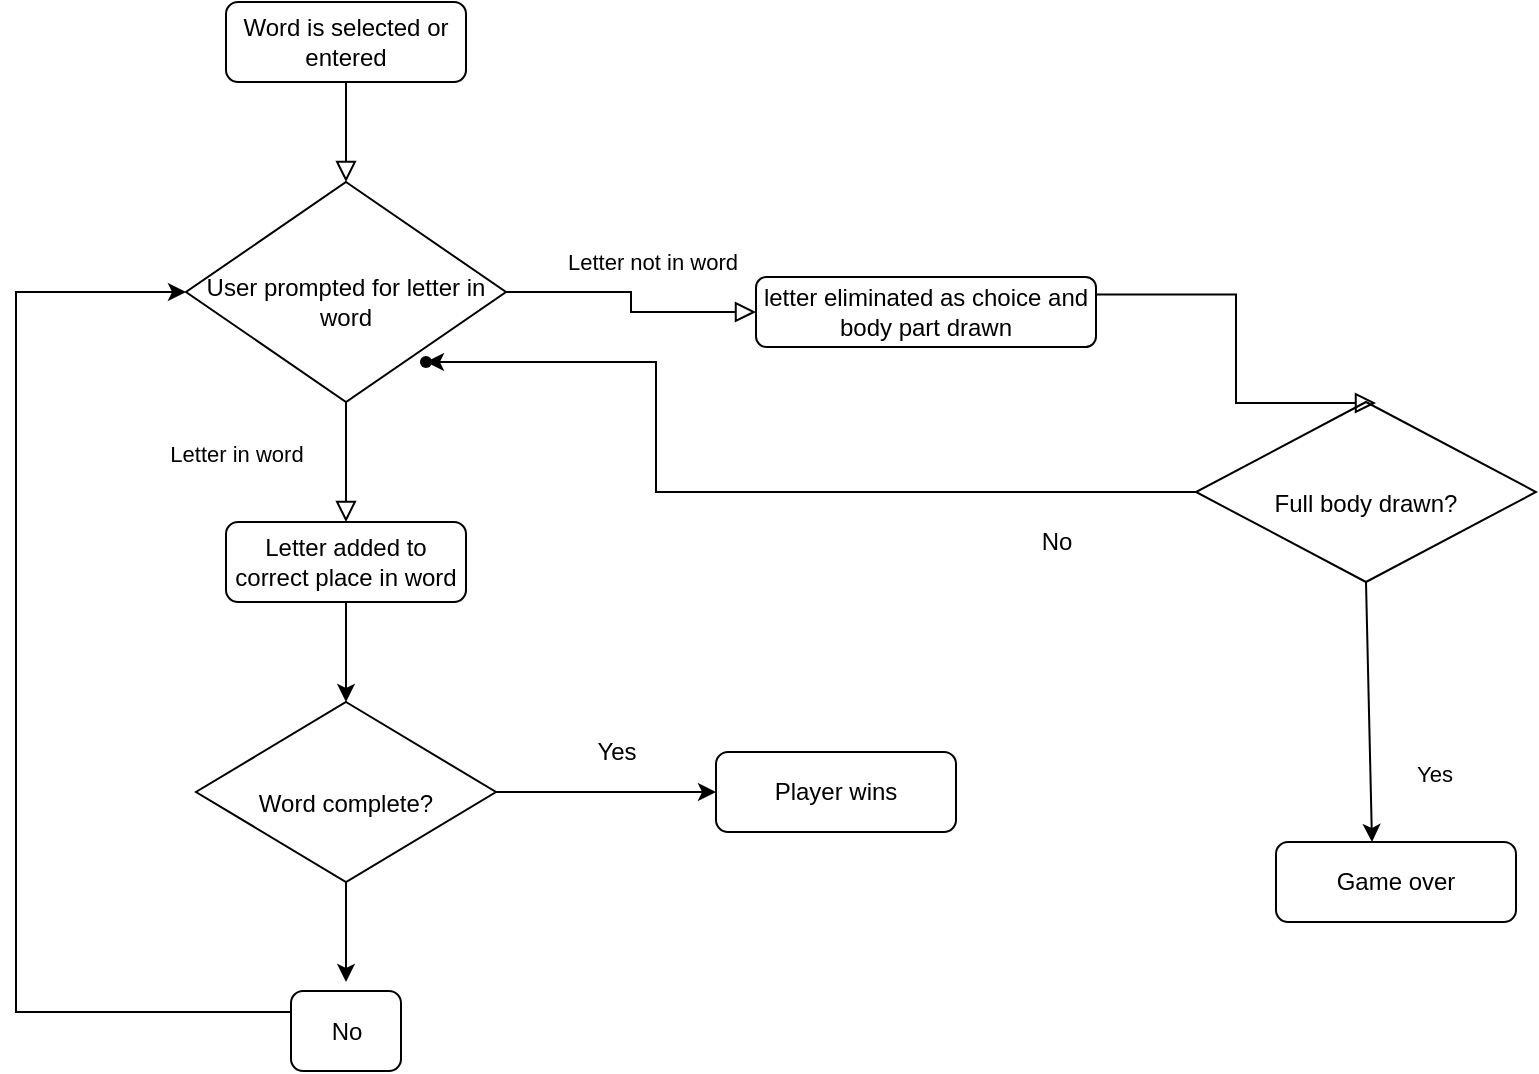 <mxfile version="20.6.2" type="github"><diagram id="C5RBs43oDa-KdzZeNtuy" name="Page-1"><mxGraphModel dx="946" dy="560" grid="1" gridSize="10" guides="1" tooltips="1" connect="1" arrows="1" fold="1" page="1" pageScale="1" pageWidth="827" pageHeight="1169" math="0" shadow="0"><root><mxCell id="WIyWlLk6GJQsqaUBKTNV-0"/><mxCell id="WIyWlLk6GJQsqaUBKTNV-1" parent="WIyWlLk6GJQsqaUBKTNV-0"/><mxCell id="WIyWlLk6GJQsqaUBKTNV-2" value="" style="rounded=0;html=1;jettySize=auto;orthogonalLoop=1;fontSize=11;endArrow=block;endFill=0;endSize=8;strokeWidth=1;shadow=0;labelBackgroundColor=none;edgeStyle=orthogonalEdgeStyle;" parent="WIyWlLk6GJQsqaUBKTNV-1" source="WIyWlLk6GJQsqaUBKTNV-3" target="WIyWlLk6GJQsqaUBKTNV-6" edge="1"><mxGeometry relative="1" as="geometry"/></mxCell><mxCell id="WIyWlLk6GJQsqaUBKTNV-3" value="Word is selected or entered" style="rounded=1;whiteSpace=wrap;html=1;fontSize=12;glass=0;strokeWidth=1;shadow=0;" parent="WIyWlLk6GJQsqaUBKTNV-1" vertex="1"><mxGeometry x="125" y="50" width="120" height="40" as="geometry"/></mxCell><mxCell id="WIyWlLk6GJQsqaUBKTNV-4" value="Letter in word" style="rounded=0;html=1;jettySize=auto;orthogonalLoop=1;fontSize=11;endArrow=block;endFill=0;endSize=8;strokeWidth=1;shadow=0;labelBackgroundColor=none;edgeStyle=orthogonalEdgeStyle;entryX=0.5;entryY=0;entryDx=0;entryDy=0;" parent="WIyWlLk6GJQsqaUBKTNV-1" source="WIyWlLk6GJQsqaUBKTNV-6" target="WIyWlLk6GJQsqaUBKTNV-11" edge="1"><mxGeometry x="-0.143" y="-55" relative="1" as="geometry"><mxPoint as="offset"/><mxPoint x="185" y="290" as="targetPoint"/></mxGeometry></mxCell><mxCell id="WIyWlLk6GJQsqaUBKTNV-5" value="Letter not in word" style="edgeStyle=orthogonalEdgeStyle;rounded=0;html=1;jettySize=auto;orthogonalLoop=1;fontSize=11;endArrow=block;endFill=0;endSize=8;strokeWidth=1;shadow=0;labelBackgroundColor=none;" parent="WIyWlLk6GJQsqaUBKTNV-1" source="WIyWlLk6GJQsqaUBKTNV-6" target="WIyWlLk6GJQsqaUBKTNV-7" edge="1"><mxGeometry x="-0.077" y="18" relative="1" as="geometry"><mxPoint x="-8" y="-15" as="offset"/></mxGeometry></mxCell><mxCell id="WIyWlLk6GJQsqaUBKTNV-6" value="&lt;br&gt;User prompted for letter in word" style="rhombus;whiteSpace=wrap;html=1;shadow=0;fontFamily=Helvetica;fontSize=12;align=center;strokeWidth=1;spacing=6;spacingTop=-4;" parent="WIyWlLk6GJQsqaUBKTNV-1" vertex="1"><mxGeometry x="105" y="140" width="160" height="110" as="geometry"/></mxCell><mxCell id="WIyWlLk6GJQsqaUBKTNV-7" value="letter eliminated as choice and body part drawn" style="rounded=1;whiteSpace=wrap;html=1;fontSize=12;glass=0;strokeWidth=1;shadow=0;" parent="WIyWlLk6GJQsqaUBKTNV-1" vertex="1"><mxGeometry x="390" y="187.5" width="170" height="35" as="geometry"/></mxCell><mxCell id="WIyWlLk6GJQsqaUBKTNV-11" value="Letter added to correct place in word" style="rounded=1;whiteSpace=wrap;html=1;fontSize=12;glass=0;strokeWidth=1;shadow=0;" parent="WIyWlLk6GJQsqaUBKTNV-1" vertex="1"><mxGeometry x="125" y="310" width="120" height="40" as="geometry"/></mxCell><mxCell id="Uj63TwdXBkhpO2_IV0aT-9" value="" style="edgeStyle=orthogonalEdgeStyle;rounded=0;orthogonalLoop=1;jettySize=auto;html=1;" edge="1" parent="WIyWlLk6GJQsqaUBKTNV-1" source="Uj63TwdXBkhpO2_IV0aT-3" target="Uj63TwdXBkhpO2_IV0aT-8"><mxGeometry relative="1" as="geometry"><Array as="points"><mxPoint x="340" y="295"/><mxPoint x="340" y="230"/></Array></mxGeometry></mxCell><mxCell id="Uj63TwdXBkhpO2_IV0aT-3" value="&lt;br&gt;Full body drawn?" style="rhombus;whiteSpace=wrap;html=1;shadow=0;fontFamily=Helvetica;fontSize=12;align=center;strokeWidth=1;spacing=6;spacingTop=-4;" vertex="1" parent="WIyWlLk6GJQsqaUBKTNV-1"><mxGeometry x="610" y="250" width="170" height="90" as="geometry"/></mxCell><mxCell id="Uj63TwdXBkhpO2_IV0aT-4" value="Yes" style="edgeStyle=orthogonalEdgeStyle;rounded=0;html=1;jettySize=auto;orthogonalLoop=1;fontSize=11;endArrow=block;endFill=0;endSize=8;strokeWidth=1;shadow=0;labelBackgroundColor=none;exitX=1;exitY=0.25;exitDx=0;exitDy=0;" edge="1" parent="WIyWlLk6GJQsqaUBKTNV-1" source="WIyWlLk6GJQsqaUBKTNV-7"><mxGeometry x="1" y="-186" relative="1" as="geometry"><mxPoint x="29" y="-1" as="offset"/><mxPoint x="650" y="250" as="sourcePoint"/><mxPoint x="700" y="250.5" as="targetPoint"/><Array as="points"><mxPoint x="630" y="196"/><mxPoint x="630" y="251"/></Array></mxGeometry></mxCell><mxCell id="Uj63TwdXBkhpO2_IV0aT-5" value="Game over" style="rounded=1;whiteSpace=wrap;html=1;fontSize=12;glass=0;strokeWidth=1;shadow=0;" vertex="1" parent="WIyWlLk6GJQsqaUBKTNV-1"><mxGeometry x="650" y="470" width="120" height="40" as="geometry"/></mxCell><mxCell id="Uj63TwdXBkhpO2_IV0aT-7" value="" style="endArrow=classic;html=1;rounded=0;exitX=0.5;exitY=1;exitDx=0;exitDy=0;entryX=0.4;entryY=0;entryDx=0;entryDy=0;entryPerimeter=0;" edge="1" parent="WIyWlLk6GJQsqaUBKTNV-1" source="Uj63TwdXBkhpO2_IV0aT-3" target="Uj63TwdXBkhpO2_IV0aT-5"><mxGeometry width="50" height="50" relative="1" as="geometry"><mxPoint x="740" y="300" as="sourcePoint"/><mxPoint x="790" y="250" as="targetPoint"/></mxGeometry></mxCell><mxCell id="Uj63TwdXBkhpO2_IV0aT-8" value="" style="shape=waypoint;sketch=0;size=6;pointerEvents=1;points=[];fillColor=default;resizable=0;rotatable=0;perimeter=centerPerimeter;snapToPoint=1;shadow=0;strokeWidth=1;spacing=6;spacingTop=-4;" vertex="1" parent="WIyWlLk6GJQsqaUBKTNV-1"><mxGeometry x="205" y="210" width="40" height="40" as="geometry"/></mxCell><mxCell id="Uj63TwdXBkhpO2_IV0aT-14" value="No" style="text;html=1;align=center;verticalAlign=middle;resizable=0;points=[];autosize=1;strokeColor=none;fillColor=none;" vertex="1" parent="WIyWlLk6GJQsqaUBKTNV-1"><mxGeometry x="520" y="305" width="40" height="30" as="geometry"/></mxCell><mxCell id="Uj63TwdXBkhpO2_IV0aT-17" value="&lt;br&gt;Word complete?" style="rhombus;whiteSpace=wrap;html=1;shadow=0;fontFamily=Helvetica;fontSize=12;align=center;strokeWidth=1;spacing=6;spacingTop=-4;" vertex="1" parent="WIyWlLk6GJQsqaUBKTNV-1"><mxGeometry x="110" y="400" width="150" height="90" as="geometry"/></mxCell><mxCell id="Uj63TwdXBkhpO2_IV0aT-18" value="" style="endArrow=classic;html=1;rounded=0;exitX=1;exitY=0.5;exitDx=0;exitDy=0;" edge="1" parent="WIyWlLk6GJQsqaUBKTNV-1" source="Uj63TwdXBkhpO2_IV0aT-17"><mxGeometry width="50" height="50" relative="1" as="geometry"><mxPoint x="264" y="444.5" as="sourcePoint"/><mxPoint x="370" y="445" as="targetPoint"/></mxGeometry></mxCell><mxCell id="Uj63TwdXBkhpO2_IV0aT-19" value="Player wins" style="rounded=1;whiteSpace=wrap;html=1;fontSize=12;glass=0;strokeWidth=1;shadow=0;" vertex="1" parent="WIyWlLk6GJQsqaUBKTNV-1"><mxGeometry x="370" y="425" width="120" height="40" as="geometry"/></mxCell><mxCell id="Uj63TwdXBkhpO2_IV0aT-20" value="" style="endArrow=classic;html=1;rounded=0;exitX=0.5;exitY=1;exitDx=0;exitDy=0;entryX=0.5;entryY=0;entryDx=0;entryDy=0;" edge="1" parent="WIyWlLk6GJQsqaUBKTNV-1" source="WIyWlLk6GJQsqaUBKTNV-11" target="Uj63TwdXBkhpO2_IV0aT-17"><mxGeometry width="50" height="50" relative="1" as="geometry"><mxPoint x="390" y="350" as="sourcePoint"/><mxPoint x="440" y="300" as="targetPoint"/></mxGeometry></mxCell><mxCell id="Uj63TwdXBkhpO2_IV0aT-21" value="Yes" style="text;html=1;align=center;verticalAlign=middle;resizable=0;points=[];autosize=1;strokeColor=none;fillColor=none;" vertex="1" parent="WIyWlLk6GJQsqaUBKTNV-1"><mxGeometry x="300" y="410" width="40" height="30" as="geometry"/></mxCell><mxCell id="Uj63TwdXBkhpO2_IV0aT-22" value="" style="endArrow=classic;html=1;rounded=0;exitX=0.5;exitY=1;exitDx=0;exitDy=0;" edge="1" parent="WIyWlLk6GJQsqaUBKTNV-1" source="Uj63TwdXBkhpO2_IV0aT-17"><mxGeometry width="50" height="50" relative="1" as="geometry"><mxPoint x="190" y="530" as="sourcePoint"/><mxPoint x="185" y="540" as="targetPoint"/></mxGeometry></mxCell><mxCell id="Uj63TwdXBkhpO2_IV0aT-23" value="No" style="rounded=1;whiteSpace=wrap;html=1;fontSize=12;glass=0;strokeWidth=1;shadow=0;" vertex="1" parent="WIyWlLk6GJQsqaUBKTNV-1"><mxGeometry x="157.5" y="544.5" width="55" height="40" as="geometry"/></mxCell><mxCell id="Uj63TwdXBkhpO2_IV0aT-25" value="" style="edgeStyle=orthogonalEdgeStyle;rounded=0;orthogonalLoop=1;jettySize=auto;html=1;exitX=0;exitY=0.5;exitDx=0;exitDy=0;entryX=0;entryY=0.5;entryDx=0;entryDy=0;" edge="1" parent="WIyWlLk6GJQsqaUBKTNV-1" source="Uj63TwdXBkhpO2_IV0aT-23" target="WIyWlLk6GJQsqaUBKTNV-6"><mxGeometry relative="1" as="geometry"><mxPoint x="385" y="555" as="sourcePoint"/><mxPoint x="20" y="230" as="targetPoint"/><Array as="points"><mxPoint x="158" y="555"/><mxPoint x="20" y="555"/><mxPoint x="20" y="195"/></Array></mxGeometry></mxCell></root></mxGraphModel></diagram></mxfile>
